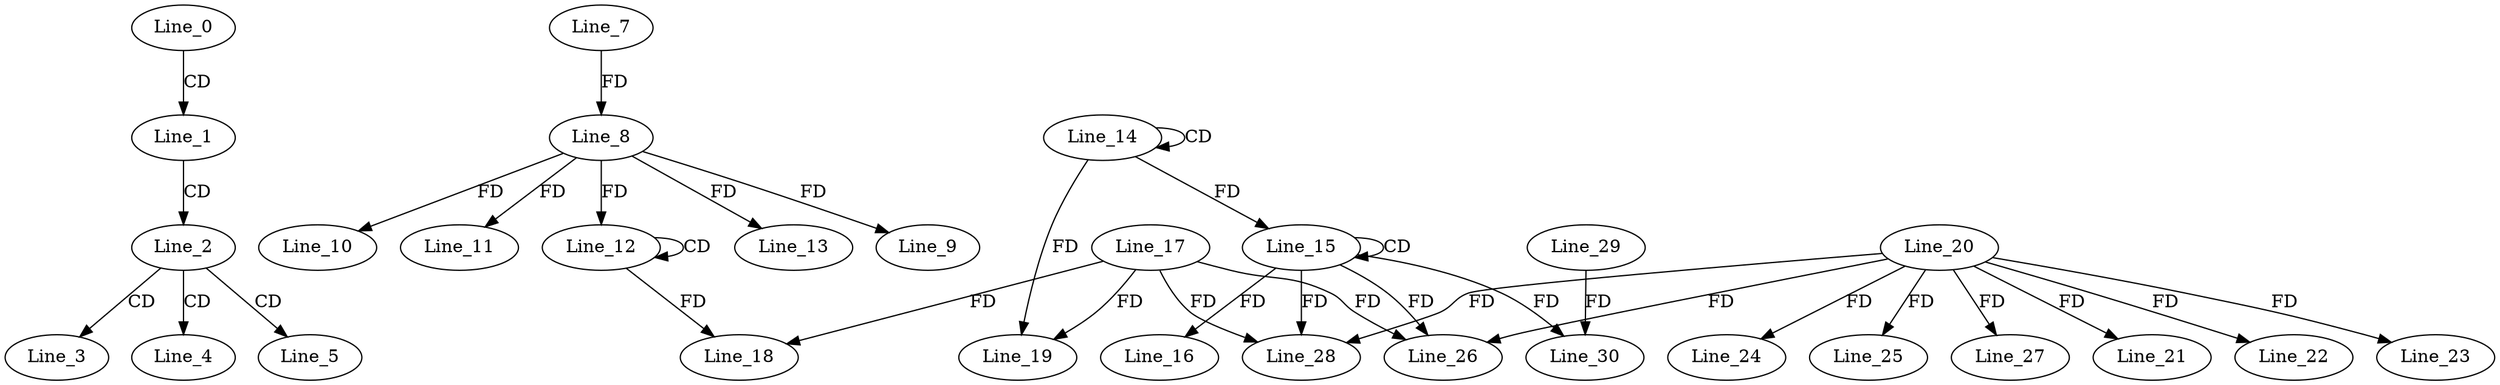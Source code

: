 digraph G {
  Line_0;
  Line_1;
  Line_2;
  Line_3;
  Line_4;
  Line_5;
  Line_7;
  Line_8;
  Line_8;
  Line_9;
  Line_10;
  Line_11;
  Line_12;
  Line_12;
  Line_12;
  Line_13;
  Line_14;
  Line_14;
  Line_15;
  Line_15;
  Line_15;
  Line_15;
  Line_16;
  Line_17;
  Line_18;
  Line_19;
  Line_20;
  Line_21;
  Line_22;
  Line_23;
  Line_24;
  Line_25;
  Line_26;
  Line_26;
  Line_26;
  Line_27;
  Line_28;
  Line_28;
  Line_28;
  Line_29;
  Line_30;
  Line_0 -> Line_1 [ label="CD" ];
  Line_1 -> Line_2 [ label="CD" ];
  Line_2 -> Line_3 [ label="CD" ];
  Line_2 -> Line_4 [ label="CD" ];
  Line_2 -> Line_5 [ label="CD" ];
  Line_7 -> Line_8 [ label="FD" ];
  Line_8 -> Line_9 [ label="FD" ];
  Line_8 -> Line_10 [ label="FD" ];
  Line_8 -> Line_11 [ label="FD" ];
  Line_12 -> Line_12 [ label="CD" ];
  Line_8 -> Line_12 [ label="FD" ];
  Line_8 -> Line_13 [ label="FD" ];
  Line_14 -> Line_14 [ label="CD" ];
  Line_15 -> Line_15 [ label="CD" ];
  Line_14 -> Line_15 [ label="FD" ];
  Line_15 -> Line_16 [ label="FD" ];
  Line_17 -> Line_18 [ label="FD" ];
  Line_12 -> Line_18 [ label="FD" ];
  Line_17 -> Line_19 [ label="FD" ];
  Line_14 -> Line_19 [ label="FD" ];
  Line_20 -> Line_21 [ label="FD" ];
  Line_20 -> Line_22 [ label="FD" ];
  Line_20 -> Line_23 [ label="FD" ];
  Line_20 -> Line_24 [ label="FD" ];
  Line_20 -> Line_25 [ label="FD" ];
  Line_17 -> Line_26 [ label="FD" ];
  Line_20 -> Line_26 [ label="FD" ];
  Line_15 -> Line_26 [ label="FD" ];
  Line_20 -> Line_27 [ label="FD" ];
  Line_17 -> Line_28 [ label="FD" ];
  Line_20 -> Line_28 [ label="FD" ];
  Line_15 -> Line_28 [ label="FD" ];
  Line_29 -> Line_30 [ label="FD" ];
  Line_15 -> Line_30 [ label="FD" ];
}
